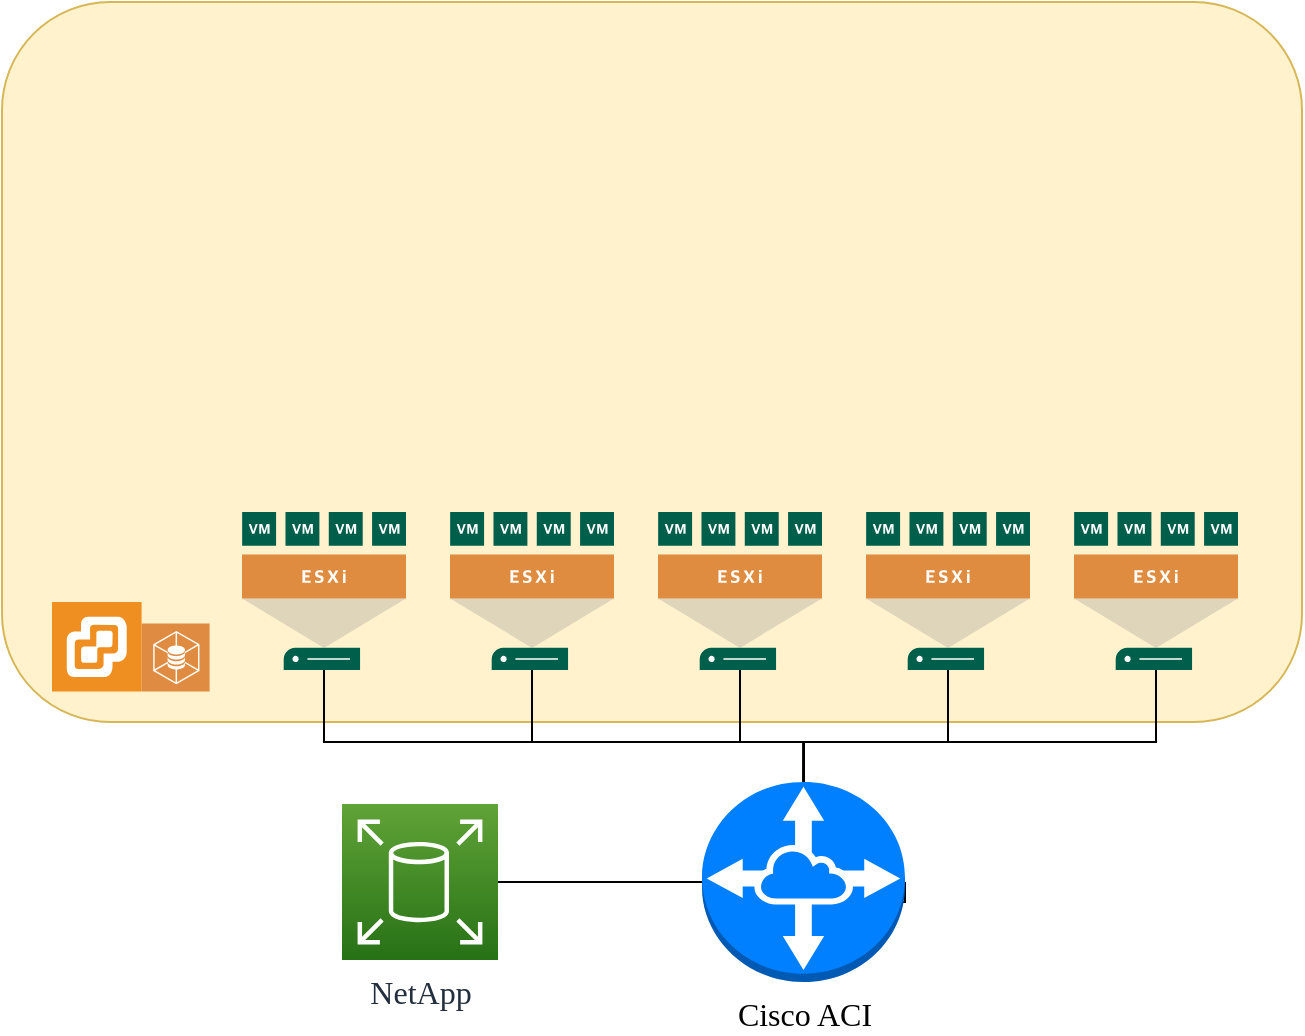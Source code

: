 <mxfile version="17.4.0" type="github">
  <diagram id="Mtu2LjgbH1QKWpd-V6R2" name="Page-1">
    <mxGraphModel dx="983" dy="1175" grid="1" gridSize="10" guides="1" tooltips="1" connect="1" arrows="1" fold="1" page="1" pageScale="1" pageWidth="827" pageHeight="1169" math="0" shadow="0">
      <root>
        <mxCell id="0" />
        <mxCell id="1" parent="0" />
        <mxCell id="mQaUnpxEx9PQrwTs-Cjj-17" value="" style="rounded=1;whiteSpace=wrap;html=1;fillColor=#fff2cc;strokeColor=#d6b656;labelPosition=center;verticalLabelPosition=middle;align=center;verticalAlign=middle;" vertex="1" parent="1">
          <mxGeometry x="40" y="120" width="650" height="360" as="geometry" />
        </mxCell>
        <mxCell id="wL2F0BoD8RNo7xgH3Krq-1" value="" style="shadow=0;dashed=0;html=1;strokeColor=none;fillColor=#EF8F21;labelPosition=center;verticalLabelPosition=bottom;verticalAlign=top;align=center;outlineConnect=0;shape=mxgraph.veeam.vsphere" parent="1" vertex="1">
          <mxGeometry x="65" y="420" width="44.8" height="44.8" as="geometry" />
        </mxCell>
        <mxCell id="wL2F0BoD8RNo7xgH3Krq-21" style="edgeStyle=orthogonalEdgeStyle;rounded=0;orthogonalLoop=1;jettySize=auto;html=1;endArrow=none;endFill=0;exitX=0.5;exitY=0;exitDx=0;exitDy=0;exitPerimeter=0;" parent="1" source="mQaUnpxEx9PQrwTs-Cjj-13" target="wL2F0BoD8RNo7xgH3Krq-3" edge="1">
          <mxGeometry relative="1" as="geometry">
            <Array as="points">
              <mxPoint x="441" y="490" />
              <mxPoint x="201" y="490" />
            </Array>
            <mxPoint x="245" y="510" as="sourcePoint" />
          </mxGeometry>
        </mxCell>
        <mxCell id="wL2F0BoD8RNo7xgH3Krq-22" style="edgeStyle=orthogonalEdgeStyle;rounded=0;orthogonalLoop=1;jettySize=auto;html=1;endArrow=none;endFill=0;exitX=0.5;exitY=0;exitDx=0;exitDy=0;exitPerimeter=0;" parent="1" source="mQaUnpxEx9PQrwTs-Cjj-13" target="wL2F0BoD8RNo7xgH3Krq-2" edge="1">
          <mxGeometry relative="1" as="geometry">
            <Array as="points">
              <mxPoint x="441" y="490" />
              <mxPoint x="305" y="490" />
            </Array>
            <mxPoint x="245" y="510" as="sourcePoint" />
          </mxGeometry>
        </mxCell>
        <mxCell id="wL2F0BoD8RNo7xgH3Krq-25" style="edgeStyle=orthogonalEdgeStyle;rounded=0;orthogonalLoop=1;jettySize=auto;html=1;endArrow=none;endFill=0;exitX=0.5;exitY=0;exitDx=0;exitDy=0;exitPerimeter=0;" parent="1" source="mQaUnpxEx9PQrwTs-Cjj-13" target="wL2F0BoD8RNo7xgH3Krq-4" edge="1">
          <mxGeometry relative="1" as="geometry">
            <mxPoint x="450" y="510" as="targetPoint" />
            <Array as="points">
              <mxPoint x="441" y="490" />
              <mxPoint x="409" y="490" />
            </Array>
            <mxPoint x="355" y="510" as="sourcePoint" />
          </mxGeometry>
        </mxCell>
        <mxCell id="wL2F0BoD8RNo7xgH3Krq-26" style="edgeStyle=orthogonalEdgeStyle;rounded=0;orthogonalLoop=1;jettySize=auto;html=1;endArrow=none;endFill=0;" parent="1" source="mQaUnpxEx9PQrwTs-Cjj-13" target="wL2F0BoD8RNo7xgH3Krq-5" edge="1">
          <mxGeometry relative="1" as="geometry">
            <mxPoint x="513" y="510" as="sourcePoint" />
            <Array as="points">
              <mxPoint x="441" y="490" />
              <mxPoint x="513" y="490" />
            </Array>
          </mxGeometry>
        </mxCell>
        <mxCell id="wL2F0BoD8RNo7xgH3Krq-27" style="edgeStyle=orthogonalEdgeStyle;rounded=0;orthogonalLoop=1;jettySize=auto;html=1;exitX=1;exitY=0.5;exitDx=0;exitDy=0;exitPerimeter=0;endArrow=none;endFill=0;" parent="1" source="mQaUnpxEx9PQrwTs-Cjj-13" target="wL2F0BoD8RNo7xgH3Krq-6" edge="1">
          <mxGeometry relative="1" as="geometry">
            <Array as="points">
              <mxPoint x="430" y="570" />
              <mxPoint x="430" y="560" />
              <mxPoint x="441" y="560" />
              <mxPoint x="441" y="490" />
              <mxPoint x="617" y="490" />
            </Array>
            <mxPoint x="513" y="510" as="sourcePoint" />
          </mxGeometry>
        </mxCell>
        <mxCell id="wL2F0BoD8RNo7xgH3Krq-19" value="" style="group" parent="1" vertex="1" connectable="0">
          <mxGeometry x="160" y="375" width="498" height="79" as="geometry" />
        </mxCell>
        <mxCell id="wL2F0BoD8RNo7xgH3Krq-2" value="" style="sketch=0;pointerEvents=1;shadow=0;dashed=0;html=1;strokeColor=none;fillColor=#005F4B;labelPosition=center;verticalLabelPosition=bottom;verticalAlign=top;align=center;outlineConnect=0;shape=mxgraph.veeam2.esxi_host;" parent="wL2F0BoD8RNo7xgH3Krq-19" vertex="1">
          <mxGeometry x="104" width="82" height="79" as="geometry" />
        </mxCell>
        <mxCell id="wL2F0BoD8RNo7xgH3Krq-3" value="" style="sketch=0;pointerEvents=1;shadow=0;dashed=0;html=1;strokeColor=none;fillColor=#005F4B;labelPosition=center;verticalLabelPosition=bottom;verticalAlign=top;align=center;outlineConnect=0;shape=mxgraph.veeam2.esxi_host;" parent="wL2F0BoD8RNo7xgH3Krq-19" vertex="1">
          <mxGeometry width="82" height="79" as="geometry" />
        </mxCell>
        <mxCell id="wL2F0BoD8RNo7xgH3Krq-4" value="" style="sketch=0;pointerEvents=1;shadow=0;dashed=0;html=1;strokeColor=none;fillColor=#005F4B;labelPosition=center;verticalLabelPosition=bottom;verticalAlign=top;align=center;outlineConnect=0;shape=mxgraph.veeam2.esxi_host;" parent="wL2F0BoD8RNo7xgH3Krq-19" vertex="1">
          <mxGeometry x="208" width="82" height="79" as="geometry" />
        </mxCell>
        <mxCell id="wL2F0BoD8RNo7xgH3Krq-5" value="" style="sketch=0;pointerEvents=1;shadow=0;dashed=0;html=1;strokeColor=none;fillColor=#005F4B;labelPosition=center;verticalLabelPosition=bottom;verticalAlign=top;align=center;outlineConnect=0;shape=mxgraph.veeam2.esxi_host;" parent="wL2F0BoD8RNo7xgH3Krq-19" vertex="1">
          <mxGeometry x="312" width="82" height="79" as="geometry" />
        </mxCell>
        <mxCell id="wL2F0BoD8RNo7xgH3Krq-6" value="" style="sketch=0;pointerEvents=1;shadow=0;dashed=0;html=1;strokeColor=none;fillColor=#005F4B;labelPosition=center;verticalLabelPosition=bottom;verticalAlign=top;align=center;outlineConnect=0;shape=mxgraph.veeam2.esxi_host;" parent="wL2F0BoD8RNo7xgH3Krq-19" vertex="1">
          <mxGeometry x="416" width="82" height="79" as="geometry" />
        </mxCell>
        <mxCell id="mQaUnpxEx9PQrwTs-Cjj-16" style="edgeStyle=orthogonalEdgeStyle;rounded=0;orthogonalLoop=1;jettySize=auto;html=1;exitX=1;exitY=0.5;exitDx=0;exitDy=0;exitPerimeter=0;endArrow=none;endFill=0;" edge="1" parent="1" source="mQaUnpxEx9PQrwTs-Cjj-3" target="mQaUnpxEx9PQrwTs-Cjj-13">
          <mxGeometry relative="1" as="geometry" />
        </mxCell>
        <mxCell id="mQaUnpxEx9PQrwTs-Cjj-3" value="&lt;font style=&quot;font-size: 16px&quot; data-font-src=&quot;https://fonts.googleapis.com/css?family=Fira+Mono&quot; face=&quot;Fira Mono&quot;&gt;NetApp&lt;/font&gt;" style="sketch=0;points=[[0,0,0],[0.25,0,0],[0.5,0,0],[0.75,0,0],[1,0,0],[0,1,0],[0.25,1,0],[0.5,1,0],[0.75,1,0],[1,1,0],[0,0.25,0],[0,0.5,0],[0,0.75,0],[1,0.25,0],[1,0.5,0],[1,0.75,0]];outlineConnect=0;fontColor=#232F3E;gradientColor=#60A337;gradientDirection=north;fillColor=#277116;strokeColor=#ffffff;dashed=0;verticalLabelPosition=bottom;verticalAlign=top;align=center;html=1;fontSize=12;fontStyle=0;aspect=fixed;shape=mxgraph.aws4.resourceIcon;resIcon=mxgraph.aws4.elastic_block_store;" vertex="1" parent="1">
          <mxGeometry x="210" y="521" width="78" height="78" as="geometry" />
        </mxCell>
        <mxCell id="mQaUnpxEx9PQrwTs-Cjj-13" value="&lt;font data-font-src=&quot;https://fonts.googleapis.com/css?family=Fira+Mono&quot; style=&quot;font-size: 16px&quot; face=&quot;Fira Mono&quot;&gt;Cisco ACI&lt;/font&gt;" style="outlineConnect=0;dashed=0;verticalLabelPosition=bottom;verticalAlign=top;align=center;html=1;shape=mxgraph.aws3.vpc_peering;fillColor=#007FFF;direction=east;strokeColor=#6c8ebf;" vertex="1" parent="1">
          <mxGeometry x="390" y="510" width="101.5" height="100" as="geometry" />
        </mxCell>
        <mxCell id="mQaUnpxEx9PQrwTs-Cjj-14" value="" style="sketch=0;pointerEvents=1;shadow=0;dashed=0;html=1;strokeColor=none;fillColor=#DF8C42;labelPosition=center;verticalLabelPosition=bottom;verticalAlign=top;align=center;outlineConnect=0;shape=mxgraph.veeam2.vmware_vsan;" vertex="1" parent="1">
          <mxGeometry x="109.8" y="430.8" width="34" height="34" as="geometry" />
        </mxCell>
      </root>
    </mxGraphModel>
  </diagram>
</mxfile>
